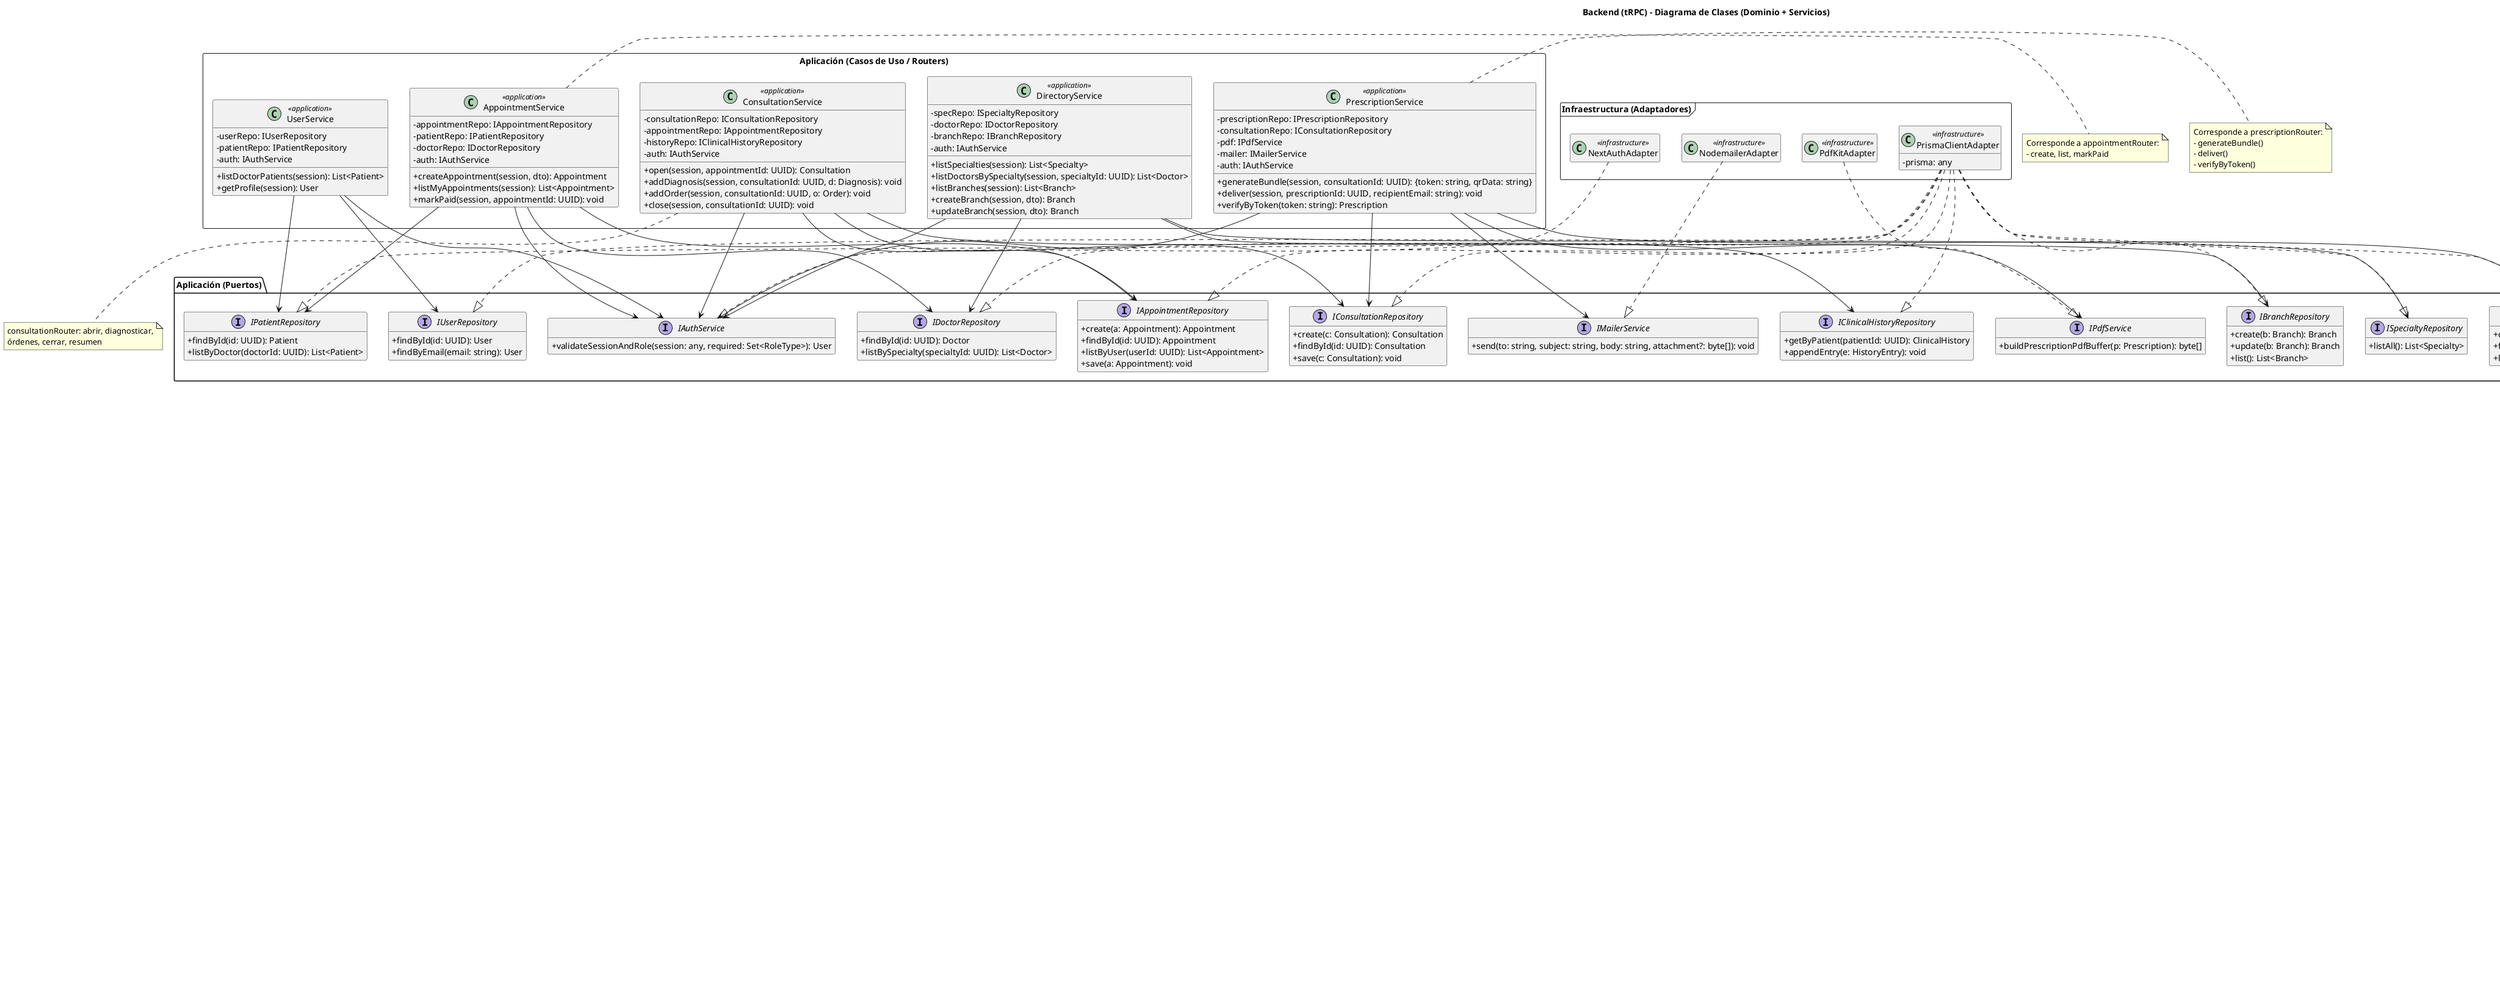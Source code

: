 @startuml C1-Clases-Backend

title Backend (tRPC) – Diagrama de Clases (Dominio + Servicios)

skinparam classAttributeIconSize 0
hide empty attributes
hide empty methods

' =========================
' ======= ENUMS ===========
' =========================
enum RoleType {
  ADMIN
  DOCTOR
  PATIENT
  PHARMACIST
}

enum AppointmentStatus {
  PENDING
  CONFIRMED
  CANCELLED
  COMPLETED
}

enum ConsultationStatus {
  OPEN
  IN_PROGRESS
  CLOSED
}

enum OrderType {
  LAB
  IMAGING
  OTHER
}

' =========================
' ======= DOMINIO =========
' =========================
package "Dominio" <<Rectangle>> {

  class User {
    +id: UUID
    +email: string
    +name: string
    +roles: Set<RoleType>
    +active: boolean
  }

  class Patient {
    +id: UUID
    +userId: UUID
    +documentNumber: string
    +birthDate: date
    +phone: string
  }

  class Doctor {
    +id: UUID
    +userId: UUID
    +license: string
  }

  class Specialty {
    +id: UUID
    +name: string
    +description: string
  }

  class Branch {
    +id: UUID
    +name: string
    +address: string
    +phone: string
    +active: boolean
  }

  class Appointment {
    +id: UUID
    +patientId: UUID
    +doctorId: UUID
    +branchId: UUID
    +scheduledAt: datetime
    +status: AppointmentStatus
    +paid: boolean
    +markPaid(): void
    +cancel(): void
  }

  class Consultation {
    +id: UUID
    +appointmentId: UUID
    +doctorId: UUID
    +patientId: UUID
    +status: ConsultationStatus
    +createdAt: datetime
    +closedAt: datetime
    +open(): void
    +addDiagnosis(d: Diagnosis): void
    +addOrder(o: Order): void
    +close(): void
  }

  class Diagnosis {
    +id: UUID
    +consultationId: UUID
    +code: string
    +description: string
  }

  class Order {
    +id: UUID
    +consultationId: UUID
    +type: OrderType
    +details: string
  }

  class ClinicalHistory {
    +id: UUID
    +patientId: UUID
    +createdAt: datetime
    +getTimeline(): List<HistoryEntry>
  }

  class HistoryEntry {
    +id: UUID
    +patientId: UUID
    +occurredAt: datetime
    +type: string
    +referenceId: UUID
    +summary: string
  }

  class Prescription {
    +id: UUID
    +consultationId: UUID
    +patientId: UUID
    +doctorId: UUID
    +createdAt: datetime
    +token: string
    +qrData: string
    +addItem(i: PrescriptionItem): void
  }

  class PrescriptionItem {
    +id: UUID
    +prescriptionId: UUID
    +medication: string
    +dosage: string
    +frequency: string
    +durationDays: int
    +notes: string
  }
}

' =========================
' ===== Repositorios ======
' =========================
package "Aplicación (Puertos)" <<Folder>> {
  interface IUserRepository {
    +findById(id: UUID): User
    +findByEmail(email: string): User
  }
  interface IPatientRepository {
    +findById(id: UUID): Patient
    +listByDoctor(doctorId: UUID): List<Patient>
  }
  interface IDoctorRepository {
    +findById(id: UUID): Doctor
    +listBySpecialty(specialtyId: UUID): List<Doctor>
  }
  interface ISpecialtyRepository {
    +listAll(): List<Specialty>
  }
  interface IBranchRepository {
    +create(b: Branch): Branch
    +update(b: Branch): Branch
    +list(): List<Branch>
  }
  interface IAppointmentRepository {
    +create(a: Appointment): Appointment
    +findById(id: UUID): Appointment
    +listByUser(userId: UUID): List<Appointment>
    +save(a: Appointment): void
  }
  interface IConsultationRepository {
    +create(c: Consultation): Consultation
    +findById(id: UUID): Consultation
    +save(c: Consultation): void
  }
  interface IClinicalHistoryRepository {
    +getByPatient(patientId: UUID): ClinicalHistory
    +appendEntry(e: HistoryEntry): void
  }
  interface IPrescriptionRepository {
    +create(p: Prescription): Prescription
    +findByToken(token: string): Prescription
    +listByPatient(patientId: UUID): List<Prescription>
  }

  interface IAuthService {
    +validateSessionAndRole(session: any, required: Set<RoleType>): User
  }
  interface IPdfService {
    +buildPrescriptionPdfBuffer(p: Prescription): byte[]
  }
  interface IMailerService {
    +send(to: string, subject: string, body: string, attachment?: byte[]): void
  }
}

' =========================
' ====== Servicios =========
' =========================
package "Aplicación (Casos de Uso / Routers)" <<Rectangle>> {
  class AppointmentService <<application>> {
    -appointmentRepo: IAppointmentRepository
    -patientRepo: IPatientRepository
    -doctorRepo: IDoctorRepository
    -auth: IAuthService
    +createAppointment(session, dto): Appointment
    +listMyAppointments(session): List<Appointment>
    +markPaid(session, appointmentId: UUID): void
  }

  class ConsultationService <<application>> {
    -consultationRepo: IConsultationRepository
    -appointmentRepo: IAppointmentRepository
    -historyRepo: IClinicalHistoryRepository
    -auth: IAuthService
    +open(session, appointmentId: UUID): Consultation
    +addDiagnosis(session, consultationId: UUID, d: Diagnosis): void
    +addOrder(session, consultationId: UUID, o: Order): void
    +close(session, consultationId: UUID): void
  }

  class PrescriptionService <<application>> {
    -prescriptionRepo: IPrescriptionRepository
    -consultationRepo: IConsultationRepository
    -pdf: IPdfService
    -mailer: IMailerService
    -auth: IAuthService
    +generateBundle(session, consultationId: UUID): {token: string, qrData: string}
    +deliver(session, prescriptionId: UUID, recipientEmail: string): void
    +verifyByToken(token: string): Prescription
  }

  class UserService <<application>> {
    -userRepo: IUserRepository
    -patientRepo: IPatientRepository
    -auth: IAuthService
    +listDoctorPatients(session): List<Patient>
    +getProfile(session): User
  }

  class DirectoryService <<application>> {
    -specRepo: ISpecialtyRepository
    -doctorRepo: IDoctorRepository
    -branchRepo: IBranchRepository
    -auth: IAuthService
    +listSpecialties(session): List<Specialty>
    +listDoctorsBySpecialty(session, specialtyId: UUID): List<Doctor>
    +listBranches(session): List<Branch>
    +createBranch(session, dto): Branch
    +updateBranch(session, dto): Branch
  }
}

' =========================
' ==== Infraestructura ====
' =========================
package "Infraestructura (Adaptadores)" <<Frame>> {
  class PrismaClientAdapter <<infrastructure>> {
    -prisma: any
  }
  class NextAuthAdapter <<infrastructure>> { }
  class PdfKitAdapter <<infrastructure>> { }
  class NodemailerAdapter <<infrastructure>> { }
}

' Implementaciones (adaptadores) de puertos
PrismaClientAdapter ..|> IUserRepository
PrismaClientAdapter ..|> IPatientRepository
PrismaClientAdapter ..|> IDoctorRepository
PrismaClientAdapter ..|> ISpecialtyRepository
PrismaClientAdapter ..|> IBranchRepository
PrismaClientAdapter ..|> IAppointmentRepository
PrismaClientAdapter ..|> IConsultationRepository
PrismaClientAdapter ..|> IClinicalHistoryRepository
PrismaClientAdapter ..|> IPrescriptionRepository

NextAuthAdapter ..|> IAuthService
PdfKitAdapter ..|> IPdfService
NodemailerAdapter ..|> IMailerService

' =========================
' ====== Relaciones =======
' =========================

' Agregaciones / asociaciones de dominio
User "1" o-- "1" Patient : uses
User "1" o-- "1" Doctor : uses
Doctor "1" -- "1..*" Specialty : "está adscrito a"
Patient "1" -- "1" ClinicalHistory
ClinicalHistory "1" o-- "0..*" HistoryEntry
Appointment "*" -- "1" Patient
Appointment "*" -- "1" Doctor
Appointment "*" -- "1" Branch
Consultation "*" -- "1" Appointment
Consultation "1" o-- "0..*" Diagnosis
Consultation "1" o-- "0..*" Order
Prescription "*" -- "1" Consultation
Prescription "1" o-- "1..*" PrescriptionItem

' Servicios → Puertos
AppointmentService --> IAppointmentRepository
AppointmentService --> IPatientRepository
AppointmentService --> IDoctorRepository
AppointmentService --> IAuthService

ConsultationService --> IConsultationRepository
ConsultationService --> IAppointmentRepository
ConsultationService --> IClinicalHistoryRepository
ConsultationService --> IAuthService

PrescriptionService --> IPrescriptionRepository
PrescriptionService --> IConsultationRepository
PrescriptionService --> IPdfService
PrescriptionService --> IMailerService
PrescriptionService --> IAuthService

UserService --> IUserRepository
UserService --> IPatientRepository
UserService --> IAuthService

DirectoryService --> ISpecialtyRepository
DirectoryService --> IDoctorRepository
DirectoryService --> IBranchRepository
DirectoryService --> IAuthService

' Notas
note right of PrescriptionService
  Corresponde a prescriptionRouter:
  - generateBundle()
  - deliver()
  - verifyByToken()
end note

note right of AppointmentService
  Corresponde a appointmentRouter:
  - create, list, markPaid
end note

note bottom of ConsultationService
  consultationRouter: abrir, diagnosticar,
  órdenes, cerrar, resumen
end note

@enduml
